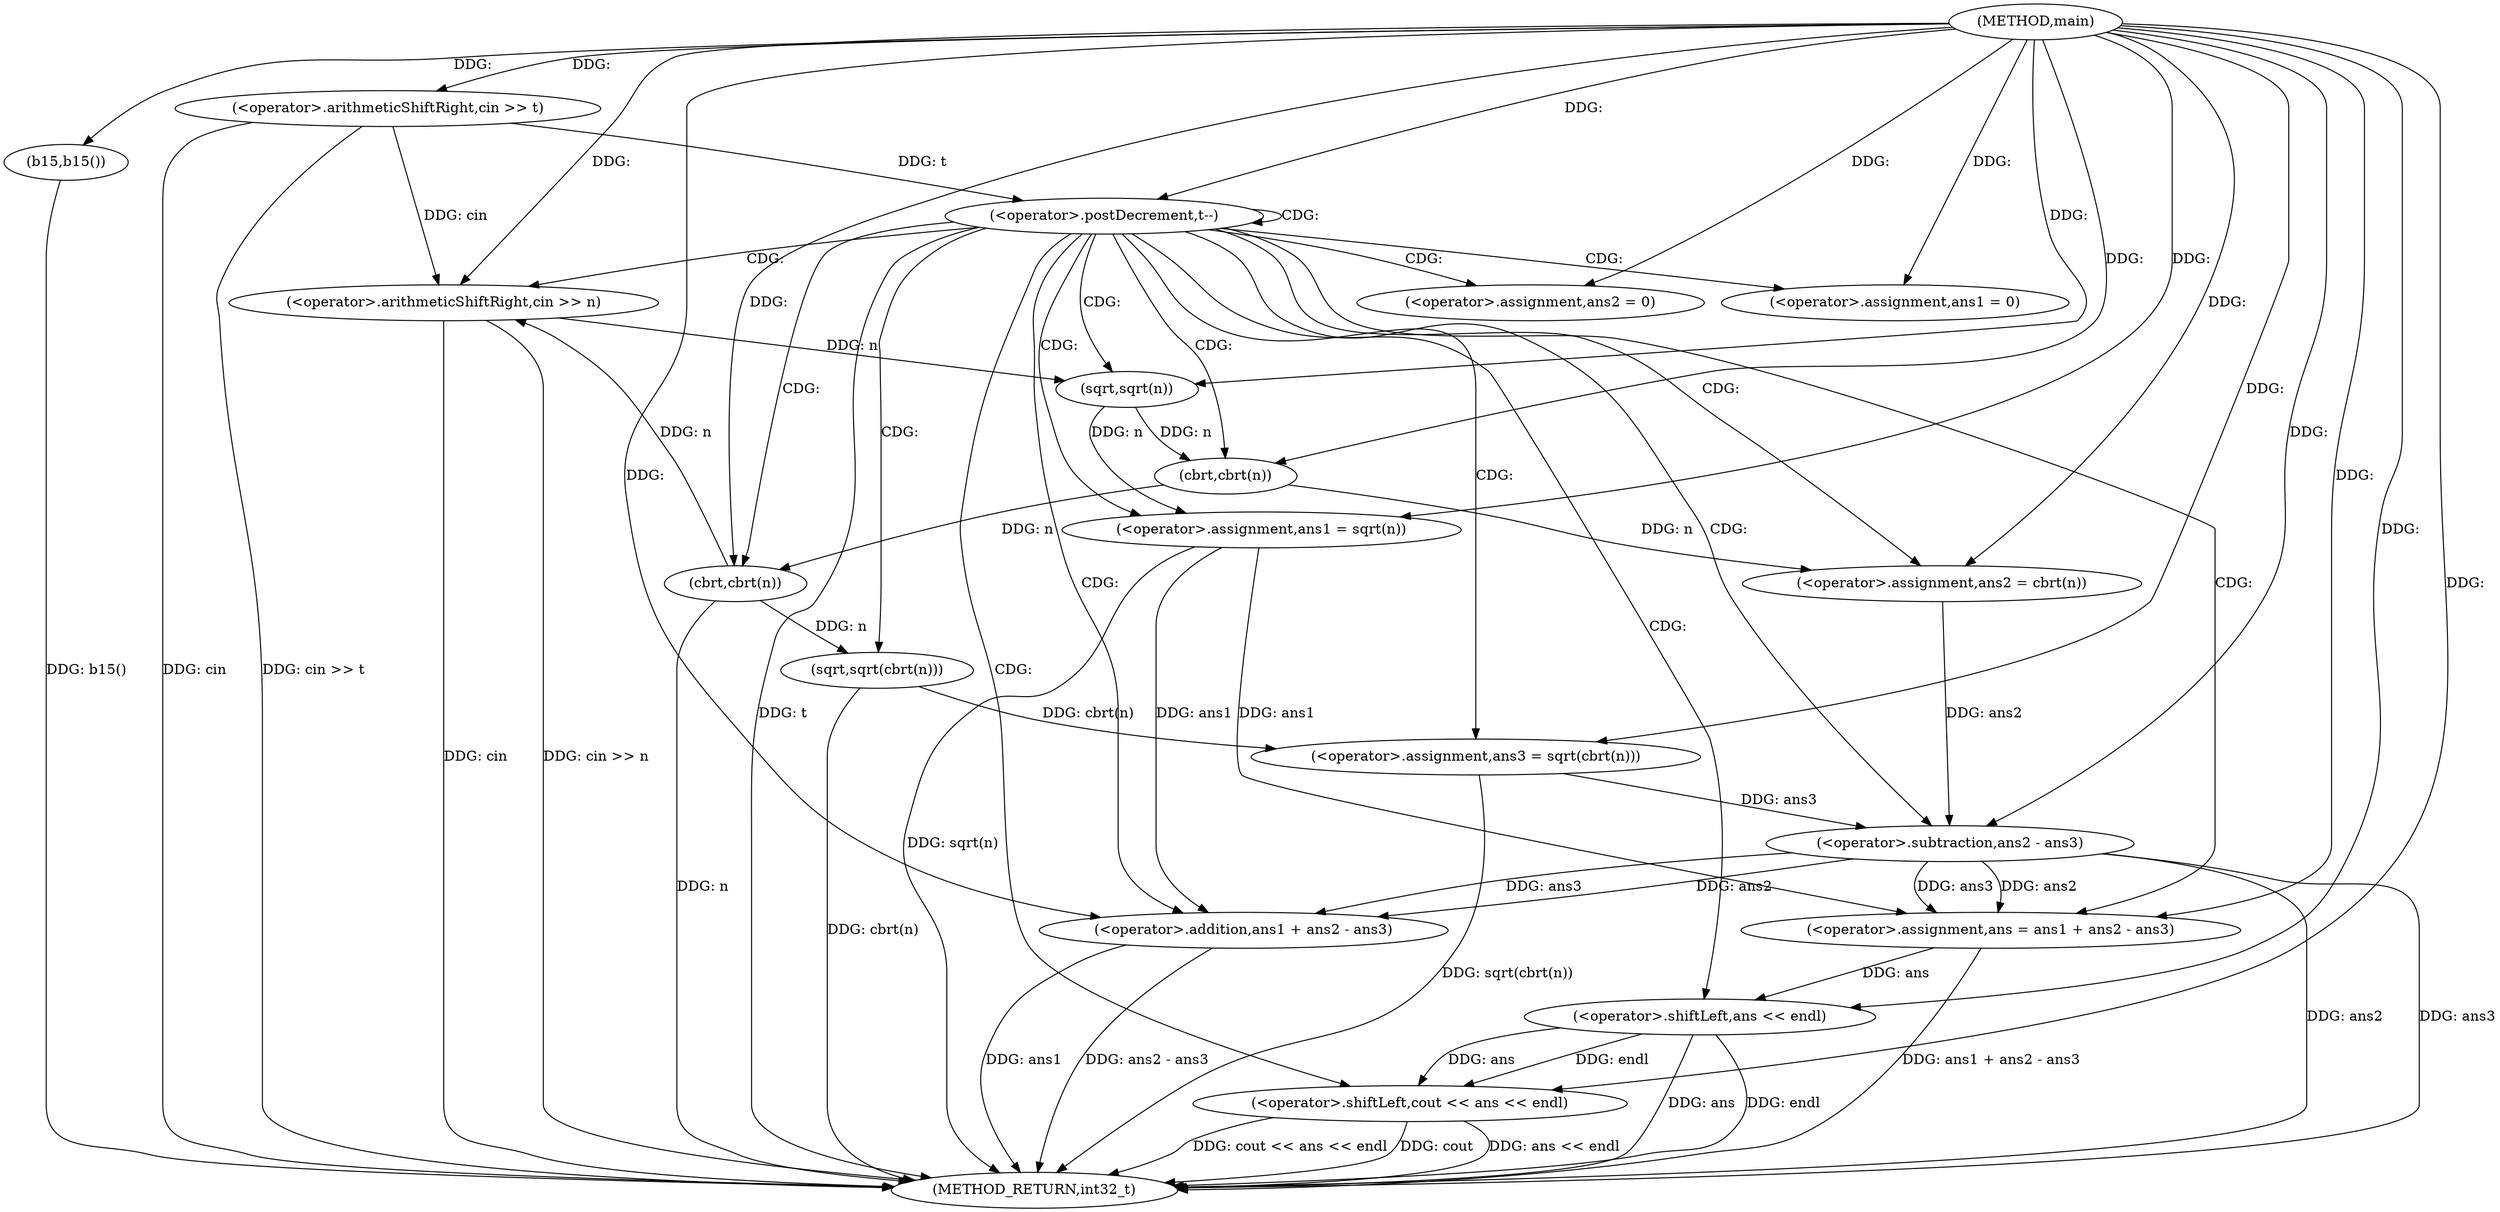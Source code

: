 digraph "main" {  
"1000120" [label = "(METHOD,main)" ]
"1000170" [label = "(METHOD_RETURN,int32_t)" ]
"1000122" [label = "(b15,b15())" ]
"1000124" [label = "(<operator>.arithmeticShiftRight,cin >> t)" ]
"1000128" [label = "(<operator>.postDecrement,t--)" ]
"1000132" [label = "(<operator>.arithmeticShiftRight,cin >> n)" ]
"1000136" [label = "(<operator>.assignment,ans1 = 0)" ]
"1000140" [label = "(<operator>.assignment,ans2 = 0)" ]
"1000143" [label = "(<operator>.assignment,ans1 = sqrt(n))" ]
"1000147" [label = "(<operator>.assignment,ans2 = cbrt(n))" ]
"1000152" [label = "(<operator>.assignment,ans3 = sqrt(cbrt(n)))" ]
"1000158" [label = "(<operator>.assignment,ans = ans1 + ans2 - ans3)" ]
"1000165" [label = "(<operator>.shiftLeft,cout << ans << endl)" ]
"1000145" [label = "(sqrt,sqrt(n))" ]
"1000149" [label = "(cbrt,cbrt(n))" ]
"1000154" [label = "(sqrt,sqrt(cbrt(n)))" ]
"1000160" [label = "(<operator>.addition,ans1 + ans2 - ans3)" ]
"1000167" [label = "(<operator>.shiftLeft,ans << endl)" ]
"1000155" [label = "(cbrt,cbrt(n))" ]
"1000162" [label = "(<operator>.subtraction,ans2 - ans3)" ]
  "1000122" -> "1000170"  [ label = "DDG: b15()"] 
  "1000124" -> "1000170"  [ label = "DDG: cin"] 
  "1000124" -> "1000170"  [ label = "DDG: cin >> t"] 
  "1000128" -> "1000170"  [ label = "DDG: t"] 
  "1000132" -> "1000170"  [ label = "DDG: cin"] 
  "1000132" -> "1000170"  [ label = "DDG: cin >> n"] 
  "1000143" -> "1000170"  [ label = "DDG: sqrt(n)"] 
  "1000155" -> "1000170"  [ label = "DDG: n"] 
  "1000154" -> "1000170"  [ label = "DDG: cbrt(n)"] 
  "1000152" -> "1000170"  [ label = "DDG: sqrt(cbrt(n))"] 
  "1000160" -> "1000170"  [ label = "DDG: ans1"] 
  "1000162" -> "1000170"  [ label = "DDG: ans2"] 
  "1000162" -> "1000170"  [ label = "DDG: ans3"] 
  "1000160" -> "1000170"  [ label = "DDG: ans2 - ans3"] 
  "1000158" -> "1000170"  [ label = "DDG: ans1 + ans2 - ans3"] 
  "1000167" -> "1000170"  [ label = "DDG: ans"] 
  "1000165" -> "1000170"  [ label = "DDG: ans << endl"] 
  "1000165" -> "1000170"  [ label = "DDG: cout << ans << endl"] 
  "1000165" -> "1000170"  [ label = "DDG: cout"] 
  "1000167" -> "1000170"  [ label = "DDG: endl"] 
  "1000120" -> "1000122"  [ label = "DDG: "] 
  "1000120" -> "1000124"  [ label = "DDG: "] 
  "1000124" -> "1000128"  [ label = "DDG: t"] 
  "1000120" -> "1000128"  [ label = "DDG: "] 
  "1000120" -> "1000136"  [ label = "DDG: "] 
  "1000120" -> "1000140"  [ label = "DDG: "] 
  "1000145" -> "1000143"  [ label = "DDG: n"] 
  "1000149" -> "1000147"  [ label = "DDG: n"] 
  "1000154" -> "1000152"  [ label = "DDG: cbrt(n)"] 
  "1000162" -> "1000158"  [ label = "DDG: ans2"] 
  "1000162" -> "1000158"  [ label = "DDG: ans3"] 
  "1000143" -> "1000158"  [ label = "DDG: ans1"] 
  "1000120" -> "1000158"  [ label = "DDG: "] 
  "1000124" -> "1000132"  [ label = "DDG: cin"] 
  "1000120" -> "1000132"  [ label = "DDG: "] 
  "1000155" -> "1000132"  [ label = "DDG: n"] 
  "1000120" -> "1000143"  [ label = "DDG: "] 
  "1000120" -> "1000147"  [ label = "DDG: "] 
  "1000120" -> "1000152"  [ label = "DDG: "] 
  "1000120" -> "1000165"  [ label = "DDG: "] 
  "1000167" -> "1000165"  [ label = "DDG: ans"] 
  "1000167" -> "1000165"  [ label = "DDG: endl"] 
  "1000132" -> "1000145"  [ label = "DDG: n"] 
  "1000120" -> "1000145"  [ label = "DDG: "] 
  "1000145" -> "1000149"  [ label = "DDG: n"] 
  "1000120" -> "1000149"  [ label = "DDG: "] 
  "1000155" -> "1000154"  [ label = "DDG: n"] 
  "1000143" -> "1000160"  [ label = "DDG: ans1"] 
  "1000120" -> "1000160"  [ label = "DDG: "] 
  "1000162" -> "1000160"  [ label = "DDG: ans2"] 
  "1000162" -> "1000160"  [ label = "DDG: ans3"] 
  "1000158" -> "1000167"  [ label = "DDG: ans"] 
  "1000120" -> "1000167"  [ label = "DDG: "] 
  "1000149" -> "1000155"  [ label = "DDG: n"] 
  "1000120" -> "1000155"  [ label = "DDG: "] 
  "1000147" -> "1000162"  [ label = "DDG: ans2"] 
  "1000120" -> "1000162"  [ label = "DDG: "] 
  "1000152" -> "1000162"  [ label = "DDG: ans3"] 
  "1000128" -> "1000143"  [ label = "CDG: "] 
  "1000128" -> "1000167"  [ label = "CDG: "] 
  "1000128" -> "1000158"  [ label = "CDG: "] 
  "1000128" -> "1000132"  [ label = "CDG: "] 
  "1000128" -> "1000128"  [ label = "CDG: "] 
  "1000128" -> "1000155"  [ label = "CDG: "] 
  "1000128" -> "1000154"  [ label = "CDG: "] 
  "1000128" -> "1000147"  [ label = "CDG: "] 
  "1000128" -> "1000145"  [ label = "CDG: "] 
  "1000128" -> "1000160"  [ label = "CDG: "] 
  "1000128" -> "1000152"  [ label = "CDG: "] 
  "1000128" -> "1000162"  [ label = "CDG: "] 
  "1000128" -> "1000136"  [ label = "CDG: "] 
  "1000128" -> "1000165"  [ label = "CDG: "] 
  "1000128" -> "1000149"  [ label = "CDG: "] 
  "1000128" -> "1000140"  [ label = "CDG: "] 
}
